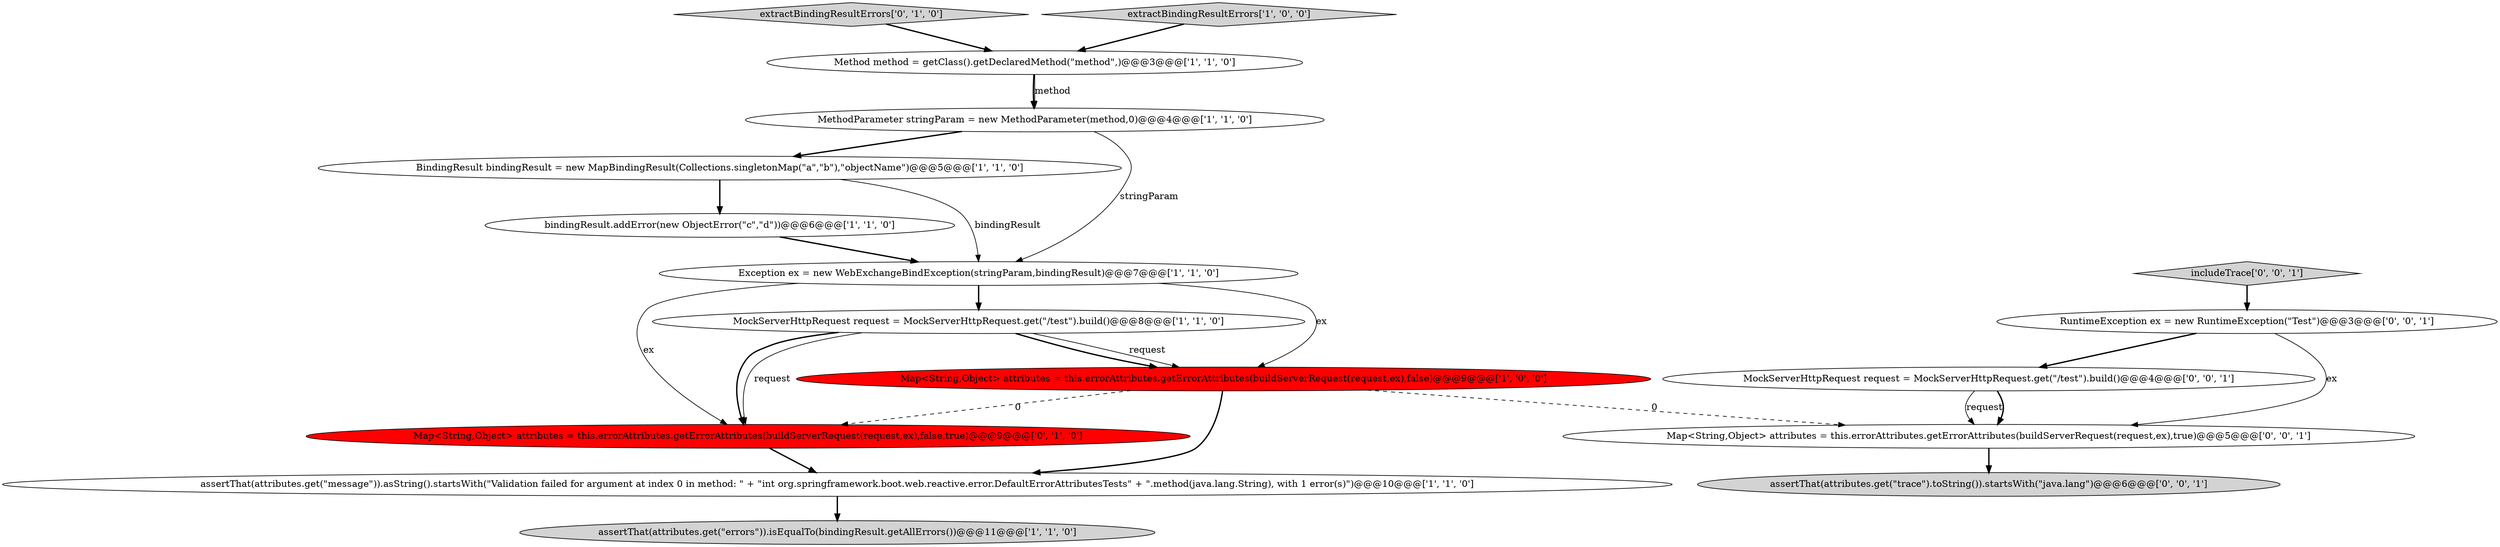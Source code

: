 digraph {
10 [style = filled, label = "extractBindingResultErrors['0', '1', '0']", fillcolor = lightgray, shape = diamond image = "AAA0AAABBB2BBB"];
6 [style = filled, label = "Map<String,Object> attributes = this.errorAttributes.getErrorAttributes(buildServerRequest(request,ex),false)@@@9@@@['1', '0', '0']", fillcolor = red, shape = ellipse image = "AAA1AAABBB1BBB"];
16 [style = filled, label = "MockServerHttpRequest request = MockServerHttpRequest.get(\"/test\").build()@@@4@@@['0', '0', '1']", fillcolor = white, shape = ellipse image = "AAA0AAABBB3BBB"];
15 [style = filled, label = "RuntimeException ex = new RuntimeException(\"Test\")@@@3@@@['0', '0', '1']", fillcolor = white, shape = ellipse image = "AAA0AAABBB3BBB"];
11 [style = filled, label = "Map<String,Object> attributes = this.errorAttributes.getErrorAttributes(buildServerRequest(request,ex),false,true)@@@9@@@['0', '1', '0']", fillcolor = red, shape = ellipse image = "AAA1AAABBB2BBB"];
4 [style = filled, label = "bindingResult.addError(new ObjectError(\"c\",\"d\"))@@@6@@@['1', '1', '0']", fillcolor = white, shape = ellipse image = "AAA0AAABBB1BBB"];
9 [style = filled, label = "Method method = getClass().getDeclaredMethod(\"method\",)@@@3@@@['1', '1', '0']", fillcolor = white, shape = ellipse image = "AAA0AAABBB1BBB"];
0 [style = filled, label = "MockServerHttpRequest request = MockServerHttpRequest.get(\"/test\").build()@@@8@@@['1', '1', '0']", fillcolor = white, shape = ellipse image = "AAA0AAABBB1BBB"];
12 [style = filled, label = "Map<String,Object> attributes = this.errorAttributes.getErrorAttributes(buildServerRequest(request,ex),true)@@@5@@@['0', '0', '1']", fillcolor = white, shape = ellipse image = "AAA0AAABBB3BBB"];
1 [style = filled, label = "assertThat(attributes.get(\"errors\")).isEqualTo(bindingResult.getAllErrors())@@@11@@@['1', '1', '0']", fillcolor = lightgray, shape = ellipse image = "AAA0AAABBB1BBB"];
7 [style = filled, label = "assertThat(attributes.get(\"message\")).asString().startsWith(\"Validation failed for argument at index 0 in method: \" + \"int org.springframework.boot.web.reactive.error.DefaultErrorAttributesTests\" + \".method(java.lang.String), with 1 error(s)\")@@@10@@@['1', '1', '0']", fillcolor = white, shape = ellipse image = "AAA0AAABBB1BBB"];
14 [style = filled, label = "includeTrace['0', '0', '1']", fillcolor = lightgray, shape = diamond image = "AAA0AAABBB3BBB"];
8 [style = filled, label = "extractBindingResultErrors['1', '0', '0']", fillcolor = lightgray, shape = diamond image = "AAA0AAABBB1BBB"];
5 [style = filled, label = "BindingResult bindingResult = new MapBindingResult(Collections.singletonMap(\"a\",\"b\"),\"objectName\")@@@5@@@['1', '1', '0']", fillcolor = white, shape = ellipse image = "AAA0AAABBB1BBB"];
2 [style = filled, label = "MethodParameter stringParam = new MethodParameter(method,0)@@@4@@@['1', '1', '0']", fillcolor = white, shape = ellipse image = "AAA0AAABBB1BBB"];
3 [style = filled, label = "Exception ex = new WebExchangeBindException(stringParam,bindingResult)@@@7@@@['1', '1', '0']", fillcolor = white, shape = ellipse image = "AAA0AAABBB1BBB"];
13 [style = filled, label = "assertThat(attributes.get(\"trace\").toString()).startsWith(\"java.lang\")@@@6@@@['0', '0', '1']", fillcolor = lightgray, shape = ellipse image = "AAA0AAABBB3BBB"];
4->3 [style = bold, label=""];
0->11 [style = solid, label="request"];
7->1 [style = bold, label=""];
9->2 [style = bold, label=""];
0->6 [style = bold, label=""];
3->11 [style = solid, label="ex"];
6->11 [style = dashed, label="0"];
16->12 [style = solid, label="request"];
0->11 [style = bold, label=""];
15->16 [style = bold, label=""];
3->0 [style = bold, label=""];
6->12 [style = dashed, label="0"];
12->13 [style = bold, label=""];
5->3 [style = solid, label="bindingResult"];
2->3 [style = solid, label="stringParam"];
5->4 [style = bold, label=""];
8->9 [style = bold, label=""];
0->6 [style = solid, label="request"];
9->2 [style = solid, label="method"];
14->15 [style = bold, label=""];
10->9 [style = bold, label=""];
6->7 [style = bold, label=""];
15->12 [style = solid, label="ex"];
3->6 [style = solid, label="ex"];
16->12 [style = bold, label=""];
11->7 [style = bold, label=""];
2->5 [style = bold, label=""];
}
